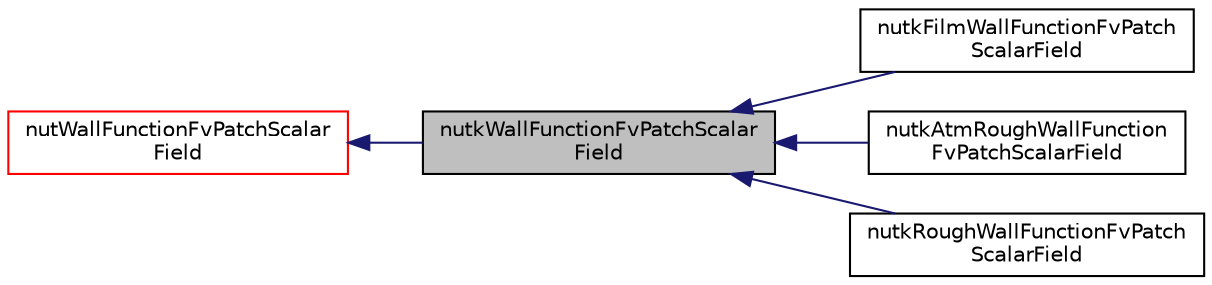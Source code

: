 digraph "nutkWallFunctionFvPatchScalarField"
{
  bgcolor="transparent";
  edge [fontname="Helvetica",fontsize="10",labelfontname="Helvetica",labelfontsize="10"];
  node [fontname="Helvetica",fontsize="10",shape=record];
  rankdir="LR";
  Node1 [label="nutkWallFunctionFvPatchScalar\lField",height=0.2,width=0.4,color="black", fillcolor="grey75", style="filled", fontcolor="black"];
  Node2 -> Node1 [dir="back",color="midnightblue",fontsize="10",style="solid",fontname="Helvetica"];
  Node2 [label="nutWallFunctionFvPatchScalar\lField",height=0.2,width=0.4,color="red",URL="$a01722.html",tooltip="This boundary condition provides a turbulent kinematic viscosity condition when using wall functions..."];
  Node1 -> Node3 [dir="back",color="midnightblue",fontsize="10",style="solid",fontname="Helvetica"];
  Node3 [label="nutkFilmWallFunctionFvPatch\lScalarField",height=0.2,width=0.4,color="black",URL="$a01714.html",tooltip="This boundary condition provides a turbulent viscosity condition when using wall functions, based on turbulence kinetic energy, for use with surface film models. "];
  Node1 -> Node4 [dir="back",color="midnightblue",fontsize="10",style="solid",fontname="Helvetica"];
  Node4 [label="nutkAtmRoughWallFunction\lFvPatchScalarField",height=0.2,width=0.4,color="black",URL="$a01713.html",tooltip="This boundary condition provides a turbulent kinematic viscosity for atmospheric velocity profiles..."];
  Node1 -> Node5 [dir="back",color="midnightblue",fontsize="10",style="solid",fontname="Helvetica"];
  Node5 [label="nutkRoughWallFunctionFvPatch\lScalarField",height=0.2,width=0.4,color="black",URL="$a01715.html",tooltip="This boundary condition provides a turbulent kinematic viscosity condition when using wall functions ..."];
}
